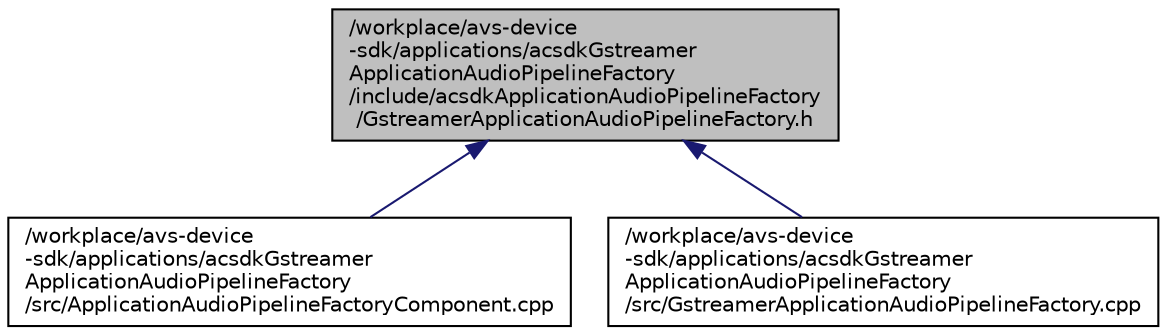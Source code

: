 digraph "/workplace/avs-device-sdk/applications/acsdkGstreamerApplicationAudioPipelineFactory/include/acsdkApplicationAudioPipelineFactory/GstreamerApplicationAudioPipelineFactory.h"
{
  edge [fontname="Helvetica",fontsize="10",labelfontname="Helvetica",labelfontsize="10"];
  node [fontname="Helvetica",fontsize="10",shape=record];
  Node105 [label="/workplace/avs-device\l-sdk/applications/acsdkGstreamer\lApplicationAudioPipelineFactory\l/include/acsdkApplicationAudioPipelineFactory\l/GstreamerApplicationAudioPipelineFactory.h",height=0.2,width=0.4,color="black", fillcolor="grey75", style="filled", fontcolor="black"];
  Node105 -> Node106 [dir="back",color="midnightblue",fontsize="10",style="solid",fontname="Helvetica"];
  Node106 [label="/workplace/avs-device\l-sdk/applications/acsdkGstreamer\lApplicationAudioPipelineFactory\l/src/ApplicationAudioPipelineFactoryComponent.cpp",height=0.2,width=0.4,color="black", fillcolor="white", style="filled",URL="$acsdk_gstreamer_application_audio_pipeline_factory_2src_2_application_audio_pipeline_factory_component_8cpp.html"];
  Node105 -> Node107 [dir="back",color="midnightblue",fontsize="10",style="solid",fontname="Helvetica"];
  Node107 [label="/workplace/avs-device\l-sdk/applications/acsdkGstreamer\lApplicationAudioPipelineFactory\l/src/GstreamerApplicationAudioPipelineFactory.cpp",height=0.2,width=0.4,color="black", fillcolor="white", style="filled",URL="$_gstreamer_application_audio_pipeline_factory_8cpp.html"];
}
